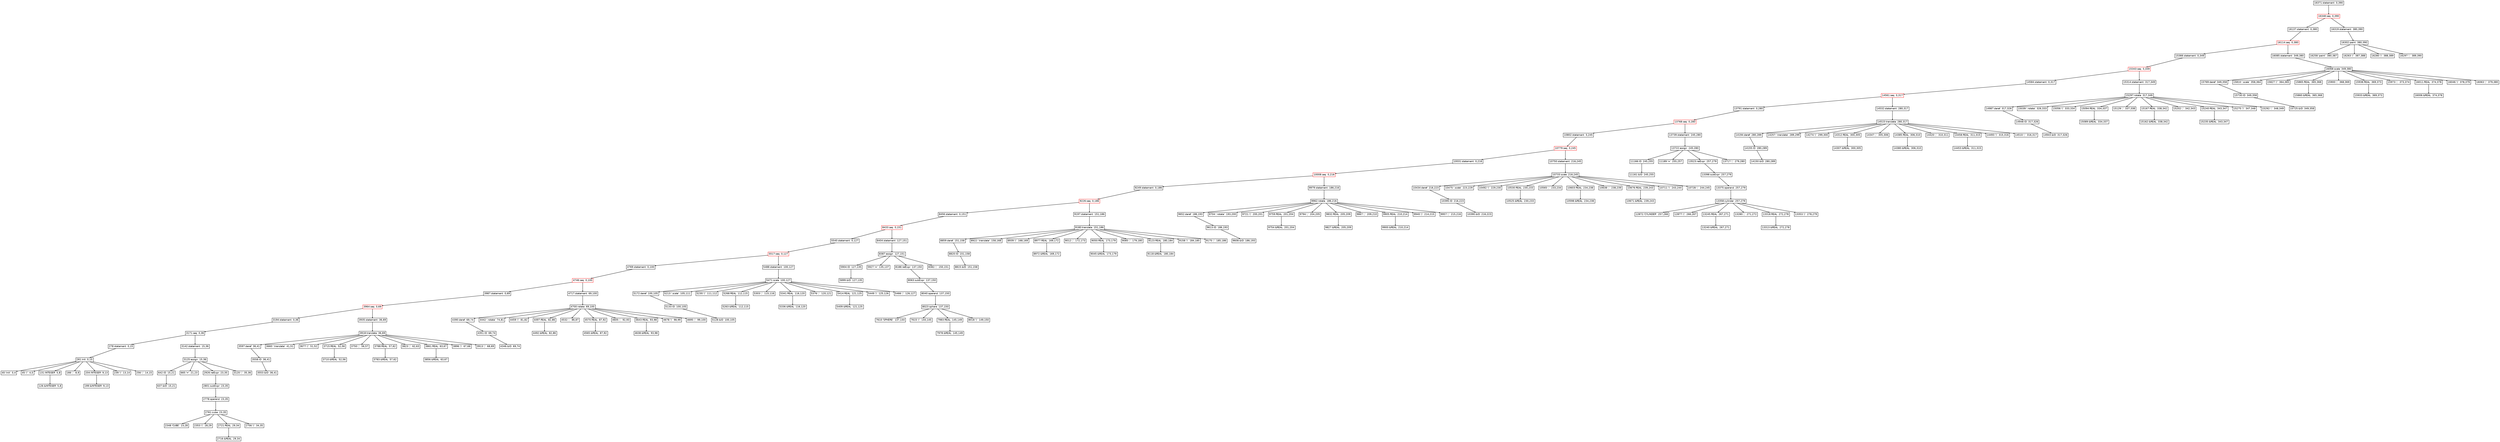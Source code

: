 digraph "Graph from GLL parser"{
graph[ordering=out]
node[fontname=Helvetica fontsize=9 shape=box height=0 width=0 margin=0.04]
edge[arrowsize=0.3]
"16371:statement  0,390"[]
"16371:statement  0,390"->"16348:seq  0,390" []
"16348:seq  0,390"[ color=red]
"16348:seq  0,390"->"16137:statement  0,380" []
"16137:statement  0,380"[]
"16137:statement  0,380"->"16114:seq  0,380" []
"16114:seq  0,380"[ color=red]
"16114:seq  0,380"->"15366:statement  0,349" []
"15366:statement  0,349"[]
"15366:statement  0,349"->"15343:seq  0,349" []
"15343:seq  0,349"[ color=red]
"15343:seq  0,349"->"14584:statement  0,317" []
"14584:statement  0,317"[]
"14584:statement  0,317"->"14561:seq  0,317" []
"14561:seq  0,317"[ color=red]
"14561:seq  0,317"->"13791:statement  0,280" []
"13791:statement  0,280"[]
"13791:statement  0,280"->"13768:seq  0,280" []
"13768:seq  0,280"[ color=red]
"13768:seq  0,280"->"10802:statement  0,245" []
"10802:statement  0,245"[]
"10802:statement  0,245"->"10779:seq  0,245" []
"10779:seq  0,245"[ color=red]
"10779:seq  0,245"->"10031:statement  0,216" []
"10031:statement  0,216"[]
"10031:statement  0,216"->"10008:seq  0,216" []
"10008:seq  0,216"[ color=red]
"10008:seq  0,216"->"9249:statement  0,186" []
"9249:statement  0,186"[]
"9249:statement  0,186"->"9226:seq  0,186" []
"9226:seq  0,186"[ color=red]
"9226:seq  0,186"->"8456:statement  0,151" []
"8456:statement  0,151"[]
"8456:statement  0,151"->"8433:seq  0,151" []
"8433:seq  0,151"[ color=red]
"8433:seq  0,151"->"5540:statement  0,127" []
"5540:statement  0,127"[]
"5540:statement  0,127"->"5517:seq  0,127" []
"5517:seq  0,127"[ color=red]
"5517:seq  0,127"->"4769:statement  0,100" []
"4769:statement  0,100"[]
"4769:statement  0,100"->"4746:seq  0,100" []
"4746:seq  0,100"[ color=red]
"4746:seq  0,100"->"3987:statement  0,69" []
"3987:statement  0,69"[]
"3987:statement  0,69"->"3964:seq  0,69" []
"3964:seq  0,69"[ color=red]
"3964:seq  0,69"->"3194:statement  0,36" []
"3194:statement  0,36"[]
"3194:statement  0,36"->"3171:seq  0,36" []
"3171:seq  0,36"[]
"3171:seq  0,36"->"278:statement  0,15" []
"278:statement  0,15"[]
"278:statement  0,15"->"261:init  0,15" []
"261:init  0,15"[]
"261:init  0,15"->"40:'init'  0,4" []
"40:'init'  0,4"[]
"261:init  0,15"->"45:'('  4,5" []
"45:'('  4,5"[]
"261:init  0,15"->"131:INTEGER  5,8" []
"131:INTEGER  5,8"[]
"131:INTEGER  5,8"->"126:&INTEGER  5,8" []
"126:&INTEGER  5,8"[]
"261:init  0,15"->"166:','  8,9" []
"166:','  8,9"[]
"261:init  0,15"->"204:INTEGER  9,13" []
"204:INTEGER  9,13"[]
"204:INTEGER  9,13"->"199:&INTEGER  9,13" []
"199:&INTEGER  9,13"[]
"261:init  0,15"->"239:')'  13,14" []
"239:')'  13,14"[]
"261:init  0,15"->"256:';'  14,15" []
"256:';'  14,15"[]
"3171:seq  0,36"->"3142:statement  15,36" []
"3142:statement  15,36"[]
"3142:statement  15,36"->"3125:assign  15,36" []
"3125:assign  15,36"[]
"3125:assign  15,36"->"642:ID  15,21" []
"642:ID  15,21"[]
"642:ID  15,21"->"637:&ID  15,21" []
"637:&ID  15,21"[]
"3125:assign  15,36"->"665:'='  21,23" []
"665:'='  21,23"[]
"3125:assign  15,36"->"2926:relExpr  23,35" []
"2926:relExpr  23,35"[]
"2926:relExpr  23,35"->"2801:subExpr  23,35" []
"2801:subExpr  23,35"[]
"2801:subExpr  23,35"->"2778:operand  23,35" []
"2778:operand  23,35"[]
"2778:operand  23,35"->"2761:cube  23,35" []
"2761:cube  23,35"[]
"2761:cube  23,35"->"2348:'CUBE'  23,28" []
"2348:'CUBE'  23,28"[]
"2761:cube  23,35"->"2353:'('  28,29" []
"2353:'('  28,29"[]
"2761:cube  23,35"->"2721:REAL  29,34" []
"2721:REAL  29,34"[]
"2721:REAL  29,34"->"2716:&REAL  29,34" []
"2716:&REAL  29,34"[]
"2761:cube  23,35"->"2756:')'  34,35" []
"2756:')'  34,35"[]
"3125:assign  15,36"->"3120:';'  35,36" []
"3120:';'  35,36"[]
"3964:seq  0,69"->"3935:statement  36,69" []
"3935:statement  36,69"[]
"3935:statement  36,69"->"3918:translate  36,69" []
"3918:translate  36,69"[]
"3918:translate  36,69"->"3597:deref  36,41" []
"3597:deref  36,41"[]
"3597:deref  36,41"->"3558:ID  36,41" []
"3558:ID  36,41"[]
"3558:ID  36,41"->"3553:&ID  36,41" []
"3553:&ID  36,41"[]
"3918:translate  36,69"->"3660:'.translate'  41,51" []
"3660:'.translate'  41,51"[]
"3918:translate  36,69"->"3677:'('  51,52" []
"3677:'('  51,52"[]
"3918:translate  36,69"->"3715:REAL  52,56" []
"3715:REAL  52,56"[]
"3715:REAL  52,56"->"3710:&REAL  52,56" []
"3710:&REAL  52,56"[]
"3918:translate  36,69"->"3750:','  56,57" []
"3750:','  56,57"[]
"3918:translate  36,69"->"3788:REAL  57,62" []
"3788:REAL  57,62"[]
"3788:REAL  57,62"->"3783:&REAL  57,62" []
"3783:&REAL  57,62"[]
"3918:translate  36,69"->"3823:','  62,63" []
"3823:','  62,63"[]
"3918:translate  36,69"->"3861:REAL  63,67" []
"3861:REAL  63,67"[]
"3861:REAL  63,67"->"3856:&REAL  63,67" []
"3856:&REAL  63,67"[]
"3918:translate  36,69"->"3896:')'  67,68" []
"3896:')'  67,68"[]
"3918:translate  36,69"->"3913:';'  68,69" []
"3913:';'  68,69"[]
"4746:seq  0,100"->"4717:statement  69,100" []
"4717:statement  69,100"[]
"4717:statement  69,100"->"4700:rotate  69,100" []
"4700:rotate  69,100"[]
"4700:rotate  69,100"->"4390:deref  69,74" []
"4390:deref  69,74"[]
"4390:deref  69,74"->"4351:ID  69,74" []
"4351:ID  69,74"[]
"4351:ID  69,74"->"4346:&ID  69,74" []
"4346:&ID  69,74"[]
"4700:rotate  69,100"->"4442:'.rotate'  74,81" []
"4442:'.rotate'  74,81"[]
"4700:rotate  69,100"->"4459:'('  81,82" []
"4459:'('  81,82"[]
"4700:rotate  69,100"->"4497:REAL  82,86" []
"4497:REAL  82,86"[]
"4497:REAL  82,86"->"4492:&REAL  82,86" []
"4492:&REAL  82,86"[]
"4700:rotate  69,100"->"4532:','  86,87" []
"4532:','  86,87"[]
"4700:rotate  69,100"->"4570:REAL  87,92" []
"4570:REAL  87,92"[]
"4570:REAL  87,92"->"4565:&REAL  87,92" []
"4565:&REAL  87,92"[]
"4700:rotate  69,100"->"4605:','  92,93" []
"4605:','  92,93"[]
"4700:rotate  69,100"->"4643:REAL  93,98" []
"4643:REAL  93,98"[]
"4643:REAL  93,98"->"4638:&REAL  93,98" []
"4638:&REAL  93,98"[]
"4700:rotate  69,100"->"4678:')'  98,99" []
"4678:')'  98,99"[]
"4700:rotate  69,100"->"4695:';'  99,100" []
"4695:';'  99,100"[]
"5517:seq  0,127"->"5488:statement  100,127" []
"5488:statement  100,127"[]
"5488:statement  100,127"->"5471:scale  100,127" []
"5471:scale  100,127"[]
"5471:scale  100,127"->"5172:deref  100,105" []
"5172:deref  100,105"[]
"5172:deref  100,105"->"5133:ID  100,105" []
"5133:ID  100,105"[]
"5133:ID  100,105"->"5128:&ID  100,105" []
"5128:&ID  100,105"[]
"5471:scale  100,127"->"5213:'.scale'  105,111" []
"5213:'.scale'  105,111"[]
"5471:scale  100,127"->"5230:'('  111,112" []
"5230:'('  111,112"[]
"5471:scale  100,127"->"5268:REAL  112,115" []
"5268:REAL  112,115"[]
"5268:REAL  112,115"->"5263:&REAL  112,115" []
"5263:&REAL  112,115"[]
"5471:scale  100,127"->"5303:','  115,116" []
"5303:','  115,116"[]
"5471:scale  100,127"->"5341:REAL  116,120" []
"5341:REAL  116,120"[]
"5341:REAL  116,120"->"5336:&REAL  116,120" []
"5336:&REAL  116,120"[]
"5471:scale  100,127"->"5376:','  120,121" []
"5376:','  120,121"[]
"5471:scale  100,127"->"5414:REAL  121,125" []
"5414:REAL  121,125"[]
"5414:REAL  121,125"->"5409:&REAL  121,125" []
"5409:&REAL  121,125"[]
"5471:scale  100,127"->"5449:')'  125,126" []
"5449:')'  125,126"[]
"5471:scale  100,127"->"5466:';'  126,127" []
"5466:';'  126,127"[]
"8433:seq  0,151"->"8404:statement  127,151" []
"8404:statement  127,151"[]
"8404:statement  127,151"->"8387:assign  127,151" []
"8387:assign  127,151"[]
"8387:assign  127,151"->"5904:ID  127,135" []
"5904:ID  127,135"[]
"5904:ID  127,135"->"5899:&ID  127,135" []
"5899:&ID  127,135"[]
"8387:assign  127,151"->"5927:'='  135,137" []
"5927:'='  135,137"[]
"8387:assign  127,151"->"8188:relExpr  137,150" []
"8188:relExpr  137,150"[]
"8188:relExpr  137,150"->"8063:subExpr  137,150" []
"8063:subExpr  137,150"[]
"8063:subExpr  137,150"->"8040:operand  137,150" []
"8040:operand  137,150"[]
"8040:operand  137,150"->"8023:sphere  137,150" []
"8023:sphere  137,150"[]
"8023:sphere  137,150"->"7610:'SPHERE'  137,144" []
"7610:'SPHERE'  137,144"[]
"8023:sphere  137,150"->"7615:'('  144,145" []
"7615:'('  144,145"[]
"8023:sphere  137,150"->"7983:REAL  145,149" []
"7983:REAL  145,149"[]
"7983:REAL  145,149"->"7978:&REAL  145,149" []
"7978:&REAL  145,149"[]
"8023:sphere  137,150"->"8018:')'  149,150" []
"8018:')'  149,150"[]
"8387:assign  127,151"->"8382:';'  150,151" []
"8382:';'  150,151"[]
"9226:seq  0,186"->"9197:statement  151,186" []
"9197:statement  151,186"[]
"9197:statement  151,186"->"9180:translate  151,186" []
"9180:translate  151,186"[]
"9180:translate  151,186"->"8859:deref  151,158" []
"8859:deref  151,158"[]
"8859:deref  151,158"->"8820:ID  151,158" []
"8820:ID  151,158"[]
"8820:ID  151,158"->"8815:&ID  151,158" []
"8815:&ID  151,158"[]
"9180:translate  151,186"->"8922:'.translate'  158,168" []
"8922:'.translate'  158,168"[]
"9180:translate  151,186"->"8939:'('  168,169" []
"8939:'('  168,169"[]
"9180:translate  151,186"->"8977:REAL  169,172" []
"8977:REAL  169,172"[]
"8977:REAL  169,172"->"8972:&REAL  169,172" []
"8972:&REAL  169,172"[]
"9180:translate  151,186"->"9012:','  172,173" []
"9012:','  172,173"[]
"9180:translate  151,186"->"9050:REAL  173,179" []
"9050:REAL  173,179"[]
"9050:REAL  173,179"->"9045:&REAL  173,179" []
"9045:&REAL  173,179"[]
"9180:translate  151,186"->"9085:','  179,180" []
"9085:','  179,180"[]
"9180:translate  151,186"->"9123:REAL  180,184" []
"9123:REAL  180,184"[]
"9123:REAL  180,184"->"9118:&REAL  180,184" []
"9118:&REAL  180,184"[]
"9180:translate  151,186"->"9158:')'  184,185" []
"9158:')'  184,185"[]
"9180:translate  151,186"->"9175:';'  185,186" []
"9175:';'  185,186"[]
"10008:seq  0,216"->"9979:statement  186,216" []
"9979:statement  186,216"[]
"9979:statement  186,216"->"9962:rotate  186,216" []
"9962:rotate  186,216"[]
"9962:rotate  186,216"->"9652:deref  186,193" []
"9652:deref  186,193"[]
"9652:deref  186,193"->"9613:ID  186,193" []
"9613:ID  186,193"[]
"9613:ID  186,193"->"9608:&ID  186,193" []
"9608:&ID  186,193"[]
"9962:rotate  186,216"->"9704:'.rotate'  193,200" []
"9704:'.rotate'  193,200"[]
"9962:rotate  186,216"->"9721:'('  200,201" []
"9721:'('  200,201"[]
"9962:rotate  186,216"->"9759:REAL  201,204" []
"9759:REAL  201,204"[]
"9759:REAL  201,204"->"9754:&REAL  201,204" []
"9754:&REAL  201,204"[]
"9962:rotate  186,216"->"9794:','  204,205" []
"9794:','  204,205"[]
"9962:rotate  186,216"->"9832:REAL  205,209" []
"9832:REAL  205,209"[]
"9832:REAL  205,209"->"9827:&REAL  205,209" []
"9827:&REAL  205,209"[]
"9962:rotate  186,216"->"9867:','  209,210" []
"9867:','  209,210"[]
"9962:rotate  186,216"->"9905:REAL  210,214" []
"9905:REAL  210,214"[]
"9905:REAL  210,214"->"9900:&REAL  210,214" []
"9900:&REAL  210,214"[]
"9962:rotate  186,216"->"9940:')'  214,215" []
"9940:')'  214,215"[]
"9962:rotate  186,216"->"9957:';'  215,216" []
"9957:';'  215,216"[]
"10779:seq  0,245"->"10750:statement  216,245" []
"10750:statement  216,245"[]
"10750:statement  216,245"->"10733:scale  216,245" []
"10733:scale  216,245"[]
"10733:scale  216,245"->"10434:deref  216,223" []
"10434:deref  216,223"[]
"10434:deref  216,223"->"10395:ID  216,223" []
"10395:ID  216,223"[]
"10395:ID  216,223"->"10390:&ID  216,223" []
"10390:&ID  216,223"[]
"10733:scale  216,245"->"10475:'.scale'  223,229" []
"10475:'.scale'  223,229"[]
"10733:scale  216,245"->"10492:'('  229,230" []
"10492:'('  229,230"[]
"10733:scale  216,245"->"10530:REAL  230,233" []
"10530:REAL  230,233"[]
"10530:REAL  230,233"->"10525:&REAL  230,233" []
"10525:&REAL  230,233"[]
"10733:scale  216,245"->"10565:','  233,234" []
"10565:','  233,234"[]
"10733:scale  216,245"->"10603:REAL  234,238" []
"10603:REAL  234,238"[]
"10603:REAL  234,238"->"10598:&REAL  234,238" []
"10598:&REAL  234,238"[]
"10733:scale  216,245"->"10638:','  238,239" []
"10638:','  238,239"[]
"10733:scale  216,245"->"10676:REAL  239,243" []
"10676:REAL  239,243"[]
"10676:REAL  239,243"->"10671:&REAL  239,243" []
"10671:&REAL  239,243"[]
"10733:scale  216,245"->"10711:')'  243,244" []
"10711:')'  243,244"[]
"10733:scale  216,245"->"10728:';'  244,245" []
"10728:';'  244,245"[]
"13768:seq  0,280"->"13739:statement  245,280" []
"13739:statement  245,280"[]
"13739:statement  245,280"->"13722:assign  245,280" []
"13722:assign  245,280"[]
"13722:assign  245,280"->"11166:ID  245,255" []
"11166:ID  245,255"[]
"11166:ID  245,255"->"11161:&ID  245,255" []
"11161:&ID  245,255"[]
"13722:assign  245,280"->"11189:'='  255,257" []
"11189:'='  255,257"[]
"13722:assign  245,280"->"13523:relExpr  257,279" []
"13523:relExpr  257,279"[]
"13523:relExpr  257,279"->"13398:subExpr  257,279" []
"13398:subExpr  257,279"[]
"13398:subExpr  257,279"->"13375:operand  257,279" []
"13375:operand  257,279"[]
"13375:operand  257,279"->"13358:cylinder  257,279" []
"13358:cylinder  257,279"[]
"13358:cylinder  257,279"->"12872:'CYLINDER'  257,266" []
"12872:'CYLINDER'  257,266"[]
"13358:cylinder  257,279"->"12877:'('  266,267" []
"12877:'('  266,267"[]
"13358:cylinder  257,279"->"13245:REAL  267,271" []
"13245:REAL  267,271"[]
"13245:REAL  267,271"->"13240:&REAL  267,271" []
"13240:&REAL  267,271"[]
"13358:cylinder  257,279"->"13280:','  271,272" []
"13280:','  271,272"[]
"13358:cylinder  257,279"->"13318:REAL  272,278" []
"13318:REAL  272,278"[]
"13318:REAL  272,278"->"13313:&REAL  272,278" []
"13313:&REAL  272,278"[]
"13358:cylinder  257,279"->"13353:')'  278,279" []
"13353:')'  278,279"[]
"13722:assign  245,280"->"13717:';'  279,280" []
"13717:';'  279,280"[]
"14561:seq  0,317"->"14532:statement  280,317" []
"14532:statement  280,317"[]
"14532:statement  280,317"->"14515:translate  280,317" []
"14515:translate  280,317"[]
"14515:translate  280,317"->"14194:deref  280,289" []
"14194:deref  280,289"[]
"14194:deref  280,289"->"14155:ID  280,289" []
"14155:ID  280,289"[]
"14155:ID  280,289"->"14150:&ID  280,289" []
"14150:&ID  280,289"[]
"14515:translate  280,317"->"14257:'.translate'  289,299" []
"14257:'.translate'  289,299"[]
"14515:translate  280,317"->"14274:'('  299,300" []
"14274:'('  299,300"[]
"14515:translate  280,317"->"14312:REAL  300,305" []
"14312:REAL  300,305"[]
"14312:REAL  300,305"->"14307:&REAL  300,305" []
"14307:&REAL  300,305"[]
"14515:translate  280,317"->"14347:','  305,306" []
"14347:','  305,306"[]
"14515:translate  280,317"->"14385:REAL  306,310" []
"14385:REAL  306,310"[]
"14385:REAL  306,310"->"14380:&REAL  306,310" []
"14380:&REAL  306,310"[]
"14515:translate  280,317"->"14420:','  310,311" []
"14420:','  310,311"[]
"14515:translate  280,317"->"14458:REAL  311,315" []
"14458:REAL  311,315"[]
"14458:REAL  311,315"->"14453:&REAL  311,315" []
"14453:&REAL  311,315"[]
"14515:translate  280,317"->"14493:')'  315,316" []
"14493:')'  315,316"[]
"14515:translate  280,317"->"14510:';'  316,317" []
"14510:';'  316,317"[]
"15343:seq  0,349"->"15314:statement  317,349" []
"15314:statement  317,349"[]
"15314:statement  317,349"->"15297:rotate  317,349" []
"15297:rotate  317,349"[]
"15297:rotate  317,349"->"14987:deref  317,326" []
"14987:deref  317,326"[]
"14987:deref  317,326"->"14948:ID  317,326" []
"14948:ID  317,326"[]
"14948:ID  317,326"->"14943:&ID  317,326" []
"14943:&ID  317,326"[]
"15297:rotate  317,349"->"15039:'.rotate'  326,333" []
"15039:'.rotate'  326,333"[]
"15297:rotate  317,349"->"15056:'('  333,334" []
"15056:'('  333,334"[]
"15297:rotate  317,349"->"15094:REAL  334,337" []
"15094:REAL  334,337"[]
"15094:REAL  334,337"->"15089:&REAL  334,337" []
"15089:&REAL  334,337"[]
"15297:rotate  317,349"->"15129:','  337,338" []
"15129:','  337,338"[]
"15297:rotate  317,349"->"15167:REAL  338,342" []
"15167:REAL  338,342"[]
"15167:REAL  338,342"->"15162:&REAL  338,342" []
"15162:&REAL  338,342"[]
"15297:rotate  317,349"->"15202:','  342,343" []
"15202:','  342,343"[]
"15297:rotate  317,349"->"15240:REAL  343,347" []
"15240:REAL  343,347"[]
"15240:REAL  343,347"->"15235:&REAL  343,347" []
"15235:&REAL  343,347"[]
"15297:rotate  317,349"->"15275:')'  347,348" []
"15275:')'  347,348"[]
"15297:rotate  317,349"->"15292:';'  348,349" []
"15292:';'  348,349"[]
"16114:seq  0,380"->"16085:statement  349,380" []
"16085:statement  349,380"[]
"16085:statement  349,380"->"16068:scale  349,380" []
"16068:scale  349,380"[]
"16068:scale  349,380"->"15769:deref  349,358" []
"15769:deref  349,358"[]
"15769:deref  349,358"->"15730:ID  349,358" []
"15730:ID  349,358"[]
"15730:ID  349,358"->"15725:&ID  349,358" []
"15725:&ID  349,358"[]
"16068:scale  349,380"->"15810:'.scale'  358,364" []
"15810:'.scale'  358,364"[]
"16068:scale  349,380"->"15827:'('  364,365" []
"15827:'('  364,365"[]
"16068:scale  349,380"->"15865:REAL  365,368" []
"15865:REAL  365,368"[]
"15865:REAL  365,368"->"15860:&REAL  365,368" []
"15860:&REAL  365,368"[]
"16068:scale  349,380"->"15900:','  368,369" []
"15900:','  368,369"[]
"16068:scale  349,380"->"15938:REAL  369,373" []
"15938:REAL  369,373"[]
"15938:REAL  369,373"->"15933:&REAL  369,373" []
"15933:&REAL  369,373"[]
"16068:scale  349,380"->"15973:','  373,374" []
"15973:','  373,374"[]
"16068:scale  349,380"->"16011:REAL  374,378" []
"16011:REAL  374,378"[]
"16011:REAL  374,378"->"16006:&REAL  374,378" []
"16006:&REAL  374,378"[]
"16068:scale  349,380"->"16046:')'  378,379" []
"16046:')'  378,379"[]
"16068:scale  349,380"->"16063:';'  379,380" []
"16063:';'  379,380"[]
"16348:seq  0,390"->"16319:statement  380,390" []
"16319:statement  380,390"[]
"16319:statement  380,390"->"16302:paint  380,390" []
"16302:paint  380,390"[]
"16302:paint  380,390"->"16258:'paint'  380,387" []
"16258:'paint'  380,387"[]
"16302:paint  380,390"->"16263:'('  387,388" []
"16263:'('  387,388"[]
"16302:paint  380,390"->"16280:')'  388,389" []
"16280:')'  388,389"[]
"16302:paint  380,390"->"16297:';'  389,390" []
"16297:';'  389,390"[]
}
